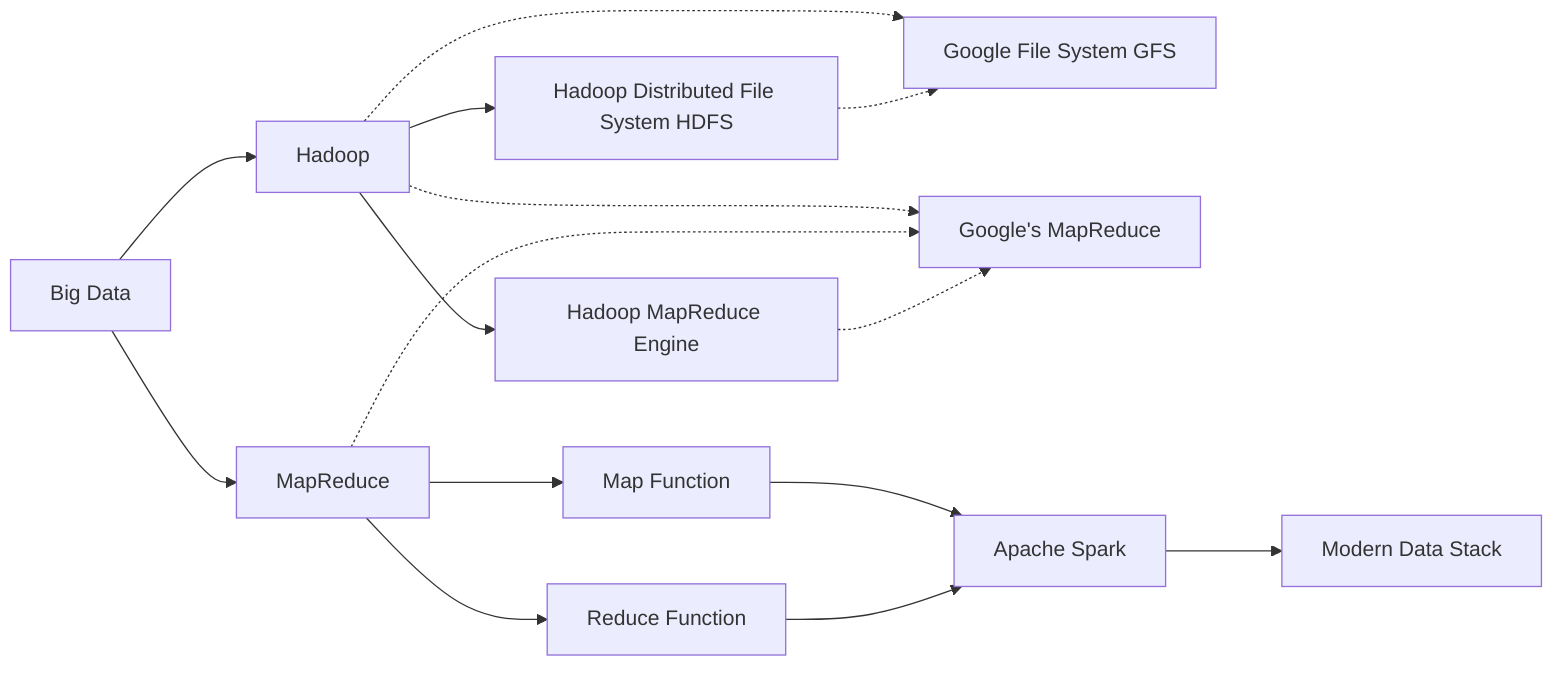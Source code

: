 graph LR
A[Big Data]
B[Hadoop]
C[MapReduce]
D[Hadoop Distributed File System HDFS]
E[Hadoop MapReduce Engine]
F[Google File System GFS]
G[Google's MapReduce]
H[Map Function]
I[Reduce Function]
J[Apache Spark]
K[Modern Data Stack]

A --> B
A --> C
B --> D
B --> E
B -.-> F
B -.-> G
C --> H
C --> I
C -.-> G
D -.-> F
E -.-> G
H --> J
I --> J
J --> K